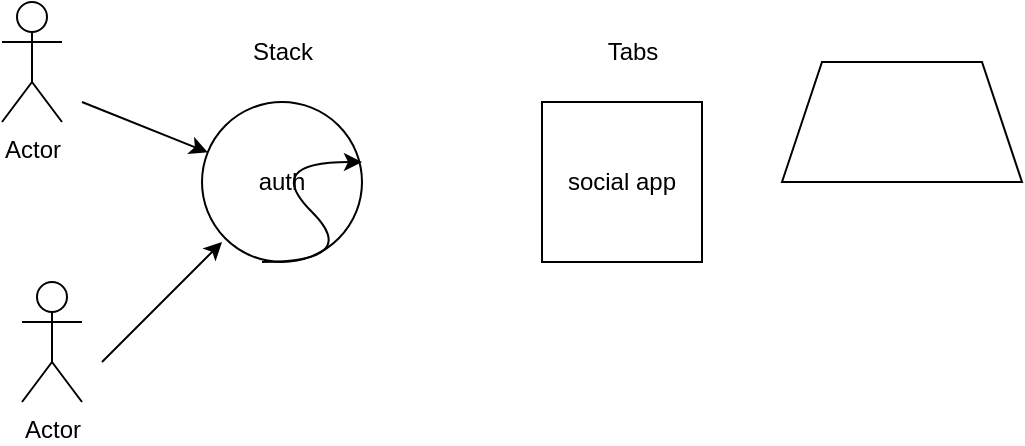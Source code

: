 <mxfile>
    <diagram id="1JyLTqIQ0FW1qzpREy_7" name="Page-1">
        <mxGraphModel dx="690" dy="384" grid="1" gridSize="10" guides="1" tooltips="1" connect="1" arrows="1" fold="1" page="0" pageScale="1" pageWidth="850" pageHeight="1100" math="0" shadow="0">
            <root>
                <mxCell id="0"/>
                <mxCell id="1" parent="0"/>
                <mxCell id="2" value="social app" style="whiteSpace=wrap;html=1;aspect=fixed;" parent="1" vertex="1">
                    <mxGeometry x="470" y="190" width="80" height="80" as="geometry"/>
                </mxCell>
                <mxCell id="3" value="Actor" style="shape=umlActor;verticalLabelPosition=bottom;verticalAlign=top;html=1;outlineConnect=0;" parent="1" vertex="1">
                    <mxGeometry x="200" y="140" width="30" height="60" as="geometry"/>
                </mxCell>
                <mxCell id="4" value="Actor" style="shape=umlActor;verticalLabelPosition=bottom;verticalAlign=top;html=1;outlineConnect=0;" parent="1" vertex="1">
                    <mxGeometry x="210" y="280" width="30" height="60" as="geometry"/>
                </mxCell>
                <mxCell id="7" value="" style="endArrow=classic;html=1;" parent="1" edge="1">
                    <mxGeometry width="50" height="50" relative="1" as="geometry">
                        <mxPoint x="250" y="320" as="sourcePoint"/>
                        <mxPoint x="310" y="260" as="targetPoint"/>
                    </mxGeometry>
                </mxCell>
                <mxCell id="8" value="" style="endArrow=classic;html=1;" parent="1" target="9" edge="1">
                    <mxGeometry width="50" height="50" relative="1" as="geometry">
                        <mxPoint x="240" y="190" as="sourcePoint"/>
                        <mxPoint x="310" y="220" as="targetPoint"/>
                    </mxGeometry>
                </mxCell>
                <mxCell id="9" value="auth" style="ellipse;whiteSpace=wrap;html=1;aspect=fixed;" parent="1" vertex="1">
                    <mxGeometry x="300" y="190" width="80" height="80" as="geometry"/>
                </mxCell>
                <mxCell id="12" value="Stack" style="text;html=1;align=center;verticalAlign=middle;resizable=0;points=[];autosize=1;strokeColor=none;fillColor=none;" parent="1" vertex="1">
                    <mxGeometry x="315" y="150" width="50" height="30" as="geometry"/>
                </mxCell>
                <mxCell id="13" value="Tabs" style="text;html=1;align=center;verticalAlign=middle;resizable=0;points=[];autosize=1;strokeColor=none;fillColor=none;" parent="1" vertex="1">
                    <mxGeometry x="490" y="150" width="50" height="30" as="geometry"/>
                </mxCell>
                <mxCell id="14" value="" style="curved=1;endArrow=classic;html=1;" parent="1" edge="1">
                    <mxGeometry width="50" height="50" relative="1" as="geometry">
                        <mxPoint x="330" y="270" as="sourcePoint"/>
                        <mxPoint x="380" y="220" as="targetPoint"/>
                        <Array as="points">
                            <mxPoint x="380" y="270"/>
                            <mxPoint x="330" y="220"/>
                        </Array>
                    </mxGeometry>
                </mxCell>
                <mxCell id="16" value="" style="shape=trapezoid;perimeter=trapezoidPerimeter;whiteSpace=wrap;html=1;fixedSize=1;" parent="1" vertex="1">
                    <mxGeometry x="590" y="170" width="120" height="60" as="geometry"/>
                </mxCell>
            </root>
        </mxGraphModel>
    </diagram>
</mxfile>